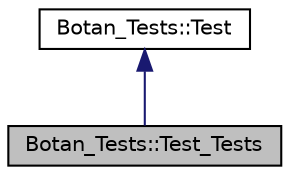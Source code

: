digraph "Botan_Tests::Test_Tests"
{
  edge [fontname="Helvetica",fontsize="10",labelfontname="Helvetica",labelfontsize="10"];
  node [fontname="Helvetica",fontsize="10",shape=record];
  Node2 [label="Botan_Tests::Test_Tests",height=0.2,width=0.4,color="black", fillcolor="grey75", style="filled", fontcolor="black"];
  Node3 -> Node2 [dir="back",color="midnightblue",fontsize="10",style="solid"];
  Node3 [label="Botan_Tests::Test",height=0.2,width=0.4,color="black", fillcolor="white", style="filled",URL="$class_botan___tests_1_1_test.html"];
}
